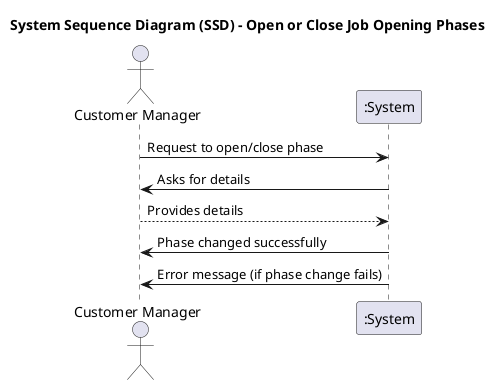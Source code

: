 @startuml

title System Sequence Diagram (SSD) - Open or Close Job Opening Phases

actor "Customer Manager" as CM
participant ":System" as S

CM -> S : Request to open/close phase
S -> CM : Asks for details
CM --> S : Provides details

S -> CM : Phase changed successfully
S -> CM : Error message (if phase change fails)

@enduml
